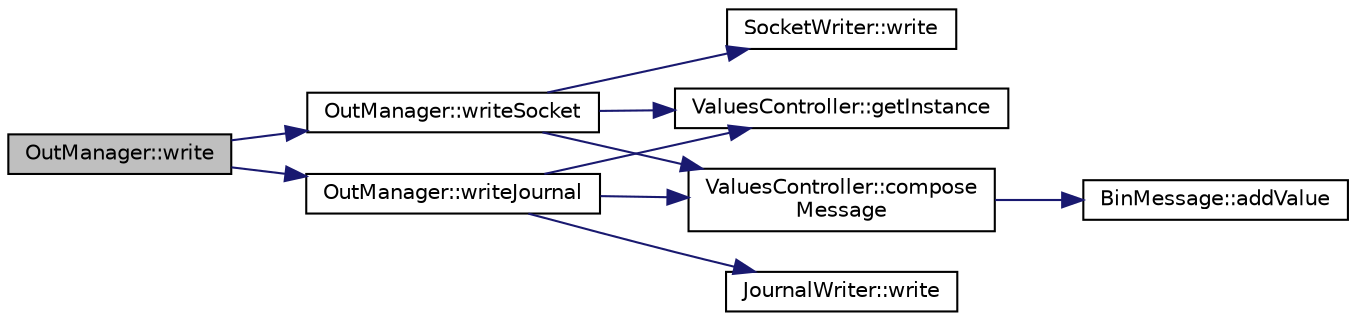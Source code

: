 digraph "OutManager::write"
{
  edge [fontname="Helvetica",fontsize="10",labelfontname="Helvetica",labelfontsize="10"];
  node [fontname="Helvetica",fontsize="10",shape=record];
  rankdir="LR";
  Node56 [label="OutManager::write",height=0.2,width=0.4,color="black", fillcolor="grey75", style="filled", fontcolor="black"];
  Node56 -> Node57 [color="midnightblue",fontsize="10",style="solid",fontname="Helvetica"];
  Node57 [label="OutManager::writeJournal",height=0.2,width=0.4,color="black", fillcolor="white", style="filled",URL="$class_out_manager.html#a72350f29d5beb0ddcbf14071b4d609a8"];
  Node57 -> Node58 [color="midnightblue",fontsize="10",style="solid",fontname="Helvetica"];
  Node58 [label="ValuesController::getInstance",height=0.2,width=0.4,color="black", fillcolor="white", style="filled",URL="$class_values_controller.html#a2b7b09d37db8c1cf82d35024254b5628"];
  Node57 -> Node59 [color="midnightblue",fontsize="10",style="solid",fontname="Helvetica"];
  Node59 [label="ValuesController::compose\lMessage",height=0.2,width=0.4,color="black", fillcolor="white", style="filled",URL="$class_values_controller.html#a3ff8d09321924df6d04310463d0660c6"];
  Node59 -> Node60 [color="midnightblue",fontsize="10",style="solid",fontname="Helvetica"];
  Node60 [label="BinMessage::addValue",height=0.2,width=0.4,color="black", fillcolor="white", style="filled",URL="$class_bin_message.html#a47cc1e9c538f05361522883989ec3d96"];
  Node57 -> Node61 [color="midnightblue",fontsize="10",style="solid",fontname="Helvetica"];
  Node61 [label="JournalWriter::write",height=0.2,width=0.4,color="black", fillcolor="white", style="filled",URL="$class_journal_writer.html#a635b3ca7a9ecc19b1827fa0e98bc09f6"];
  Node56 -> Node62 [color="midnightblue",fontsize="10",style="solid",fontname="Helvetica"];
  Node62 [label="OutManager::writeSocket",height=0.2,width=0.4,color="black", fillcolor="white", style="filled",URL="$class_out_manager.html#a754a7835198dacb9a0dffcc772cdd454"];
  Node62 -> Node58 [color="midnightblue",fontsize="10",style="solid",fontname="Helvetica"];
  Node62 -> Node59 [color="midnightblue",fontsize="10",style="solid",fontname="Helvetica"];
  Node62 -> Node63 [color="midnightblue",fontsize="10",style="solid",fontname="Helvetica"];
  Node63 [label="SocketWriter::write",height=0.2,width=0.4,color="black", fillcolor="white", style="filled",URL="$class_socket_writer.html#a64eb590cc3343ca1072ca2896ec9a7ce"];
}
